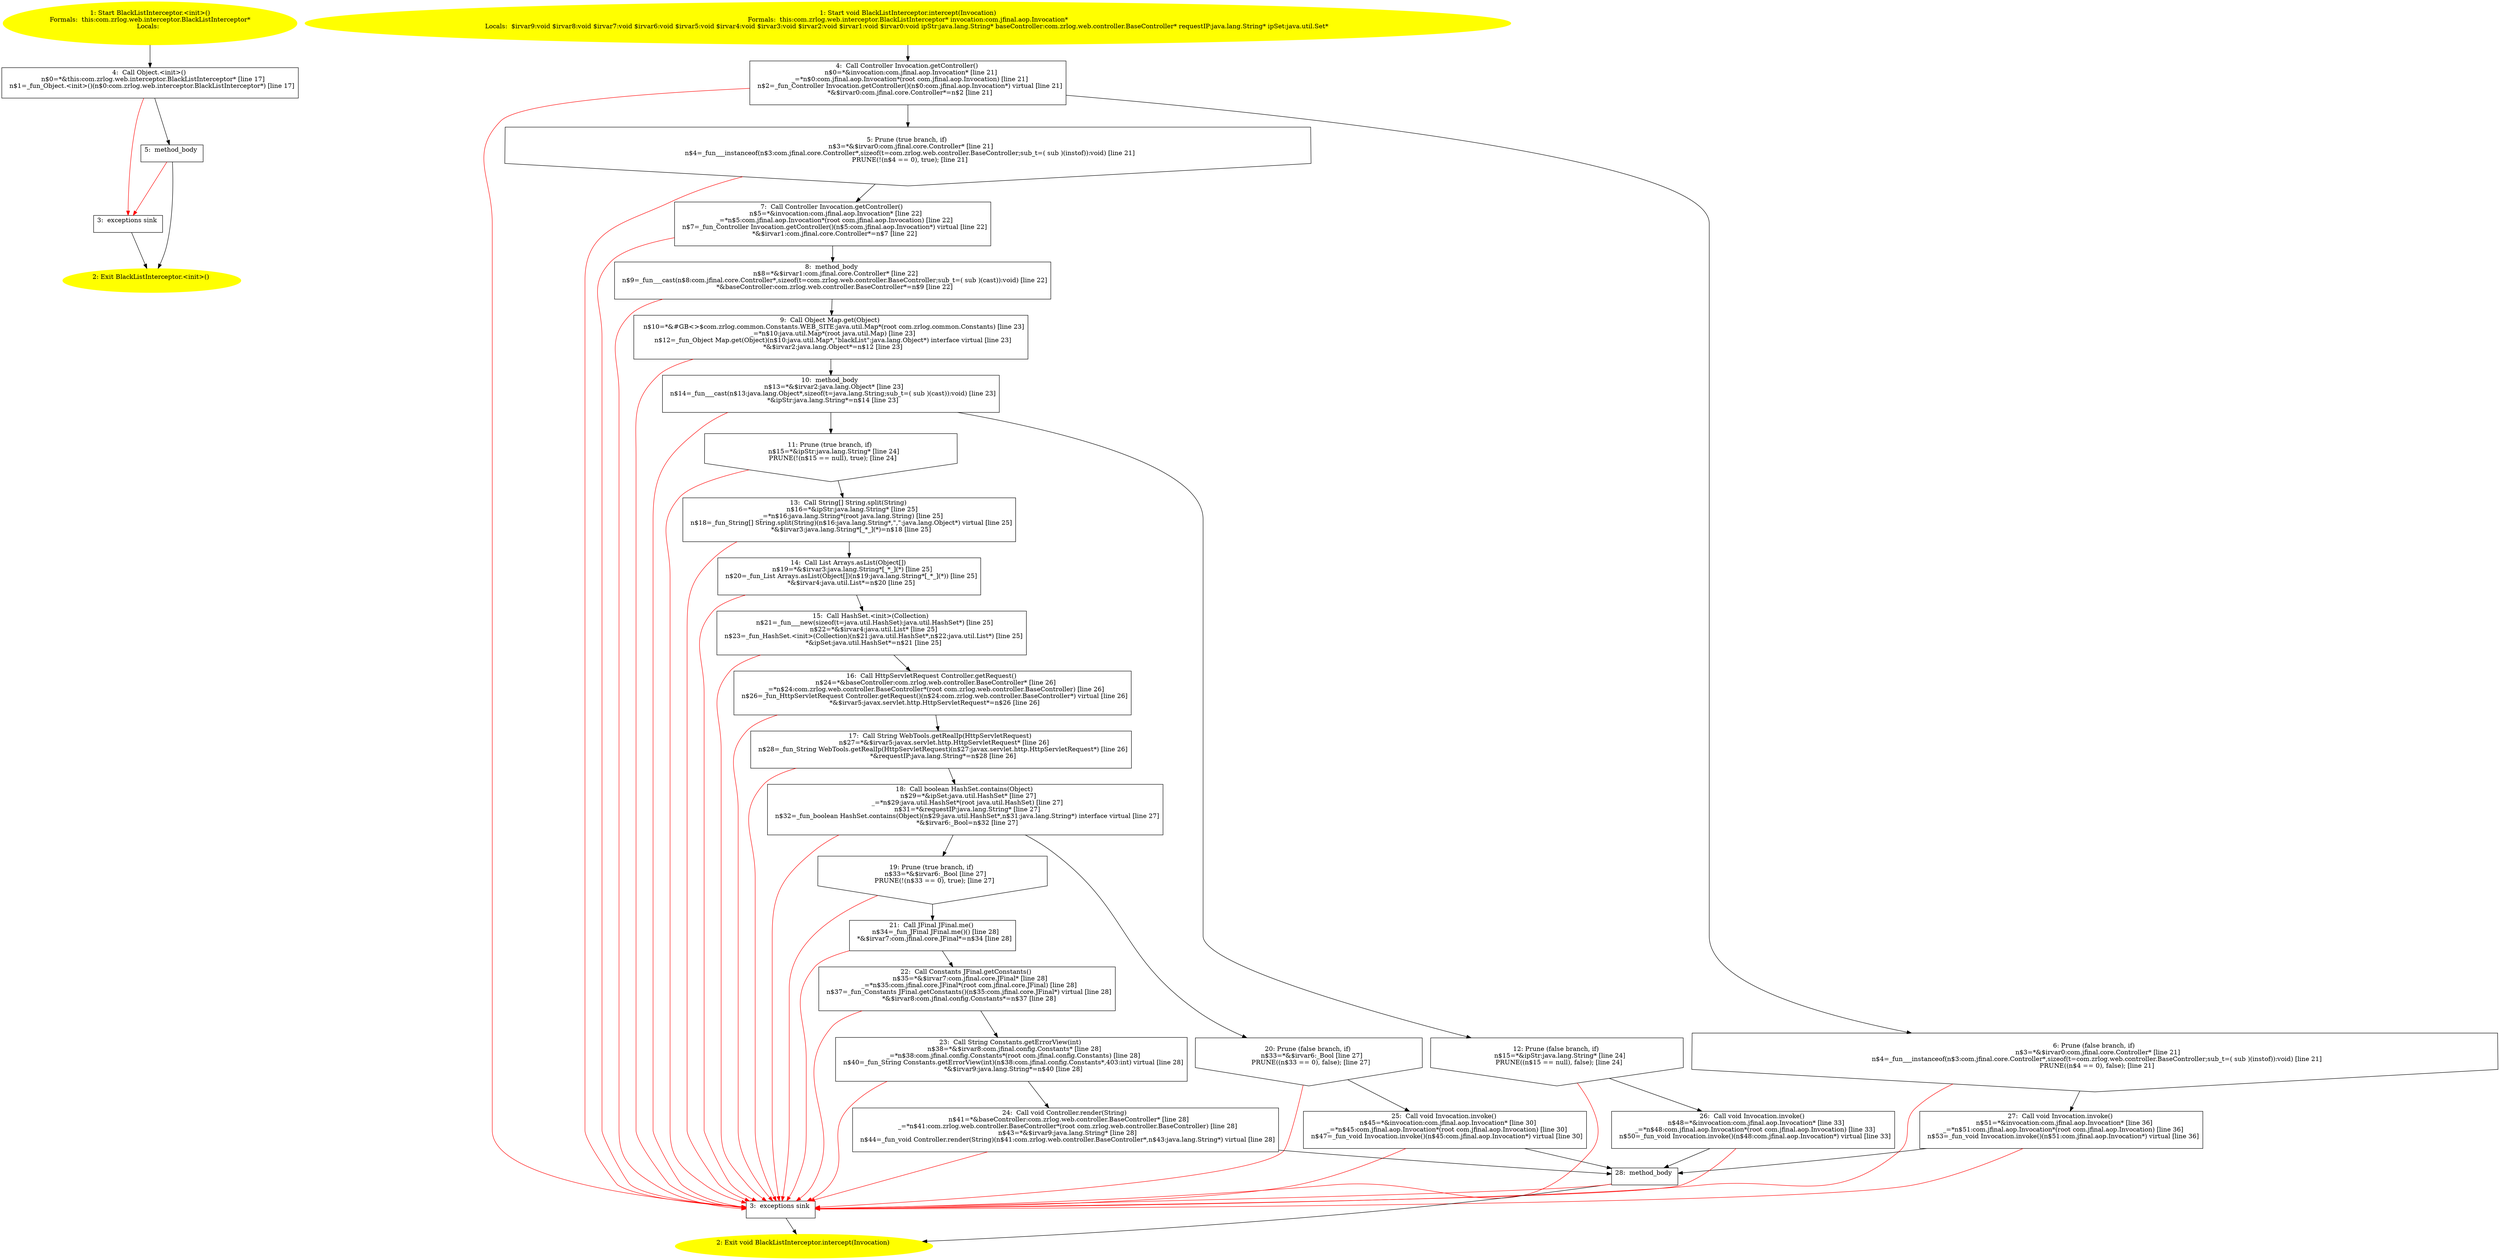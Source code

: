 /* @generated */
digraph cfg {
"com.zrlog.web.interceptor.BlackListInterceptor.<init>().04a98f1fd4dad2f8cdc4fbc669c42fd1_1" [label="1: Start BlackListInterceptor.<init>()\nFormals:  this:com.zrlog.web.interceptor.BlackListInterceptor*\nLocals:  \n  " color=yellow style=filled]
	

	 "com.zrlog.web.interceptor.BlackListInterceptor.<init>().04a98f1fd4dad2f8cdc4fbc669c42fd1_1" -> "com.zrlog.web.interceptor.BlackListInterceptor.<init>().04a98f1fd4dad2f8cdc4fbc669c42fd1_4" ;
"com.zrlog.web.interceptor.BlackListInterceptor.<init>().04a98f1fd4dad2f8cdc4fbc669c42fd1_2" [label="2: Exit BlackListInterceptor.<init>() \n  " color=yellow style=filled]
	

"com.zrlog.web.interceptor.BlackListInterceptor.<init>().04a98f1fd4dad2f8cdc4fbc669c42fd1_3" [label="3:  exceptions sink \n  " shape="box"]
	

	 "com.zrlog.web.interceptor.BlackListInterceptor.<init>().04a98f1fd4dad2f8cdc4fbc669c42fd1_3" -> "com.zrlog.web.interceptor.BlackListInterceptor.<init>().04a98f1fd4dad2f8cdc4fbc669c42fd1_2" ;
"com.zrlog.web.interceptor.BlackListInterceptor.<init>().04a98f1fd4dad2f8cdc4fbc669c42fd1_4" [label="4:  Call Object.<init>() \n   n$0=*&this:com.zrlog.web.interceptor.BlackListInterceptor* [line 17]\n  n$1=_fun_Object.<init>()(n$0:com.zrlog.web.interceptor.BlackListInterceptor*) [line 17]\n " shape="box"]
	

	 "com.zrlog.web.interceptor.BlackListInterceptor.<init>().04a98f1fd4dad2f8cdc4fbc669c42fd1_4" -> "com.zrlog.web.interceptor.BlackListInterceptor.<init>().04a98f1fd4dad2f8cdc4fbc669c42fd1_5" ;
	 "com.zrlog.web.interceptor.BlackListInterceptor.<init>().04a98f1fd4dad2f8cdc4fbc669c42fd1_4" -> "com.zrlog.web.interceptor.BlackListInterceptor.<init>().04a98f1fd4dad2f8cdc4fbc669c42fd1_3" [color="red" ];
"com.zrlog.web.interceptor.BlackListInterceptor.<init>().04a98f1fd4dad2f8cdc4fbc669c42fd1_5" [label="5:  method_body \n  " shape="box"]
	

	 "com.zrlog.web.interceptor.BlackListInterceptor.<init>().04a98f1fd4dad2f8cdc4fbc669c42fd1_5" -> "com.zrlog.web.interceptor.BlackListInterceptor.<init>().04a98f1fd4dad2f8cdc4fbc669c42fd1_2" ;
	 "com.zrlog.web.interceptor.BlackListInterceptor.<init>().04a98f1fd4dad2f8cdc4fbc669c42fd1_5" -> "com.zrlog.web.interceptor.BlackListInterceptor.<init>().04a98f1fd4dad2f8cdc4fbc669c42fd1_3" [color="red" ];
"com.zrlog.web.interceptor.BlackListInterceptor.intercept(com.jfinal.aop.Invocation):void.d35a5a887e67276151134dc7e91d10c1_1" [label="1: Start void BlackListInterceptor.intercept(Invocation)\nFormals:  this:com.zrlog.web.interceptor.BlackListInterceptor* invocation:com.jfinal.aop.Invocation*\nLocals:  $irvar9:void $irvar8:void $irvar7:void $irvar6:void $irvar5:void $irvar4:void $irvar3:void $irvar2:void $irvar1:void $irvar0:void ipStr:java.lang.String* baseController:com.zrlog.web.controller.BaseController* requestIP:java.lang.String* ipSet:java.util.Set* \n  " color=yellow style=filled]
	

	 "com.zrlog.web.interceptor.BlackListInterceptor.intercept(com.jfinal.aop.Invocation):void.d35a5a887e67276151134dc7e91d10c1_1" -> "com.zrlog.web.interceptor.BlackListInterceptor.intercept(com.jfinal.aop.Invocation):void.d35a5a887e67276151134dc7e91d10c1_4" ;
"com.zrlog.web.interceptor.BlackListInterceptor.intercept(com.jfinal.aop.Invocation):void.d35a5a887e67276151134dc7e91d10c1_2" [label="2: Exit void BlackListInterceptor.intercept(Invocation) \n  " color=yellow style=filled]
	

"com.zrlog.web.interceptor.BlackListInterceptor.intercept(com.jfinal.aop.Invocation):void.d35a5a887e67276151134dc7e91d10c1_3" [label="3:  exceptions sink \n  " shape="box"]
	

	 "com.zrlog.web.interceptor.BlackListInterceptor.intercept(com.jfinal.aop.Invocation):void.d35a5a887e67276151134dc7e91d10c1_3" -> "com.zrlog.web.interceptor.BlackListInterceptor.intercept(com.jfinal.aop.Invocation):void.d35a5a887e67276151134dc7e91d10c1_2" ;
"com.zrlog.web.interceptor.BlackListInterceptor.intercept(com.jfinal.aop.Invocation):void.d35a5a887e67276151134dc7e91d10c1_4" [label="4:  Call Controller Invocation.getController() \n   n$0=*&invocation:com.jfinal.aop.Invocation* [line 21]\n  _=*n$0:com.jfinal.aop.Invocation*(root com.jfinal.aop.Invocation) [line 21]\n  n$2=_fun_Controller Invocation.getController()(n$0:com.jfinal.aop.Invocation*) virtual [line 21]\n  *&$irvar0:com.jfinal.core.Controller*=n$2 [line 21]\n " shape="box"]
	

	 "com.zrlog.web.interceptor.BlackListInterceptor.intercept(com.jfinal.aop.Invocation):void.d35a5a887e67276151134dc7e91d10c1_4" -> "com.zrlog.web.interceptor.BlackListInterceptor.intercept(com.jfinal.aop.Invocation):void.d35a5a887e67276151134dc7e91d10c1_5" ;
	 "com.zrlog.web.interceptor.BlackListInterceptor.intercept(com.jfinal.aop.Invocation):void.d35a5a887e67276151134dc7e91d10c1_4" -> "com.zrlog.web.interceptor.BlackListInterceptor.intercept(com.jfinal.aop.Invocation):void.d35a5a887e67276151134dc7e91d10c1_6" ;
	 "com.zrlog.web.interceptor.BlackListInterceptor.intercept(com.jfinal.aop.Invocation):void.d35a5a887e67276151134dc7e91d10c1_4" -> "com.zrlog.web.interceptor.BlackListInterceptor.intercept(com.jfinal.aop.Invocation):void.d35a5a887e67276151134dc7e91d10c1_3" [color="red" ];
"com.zrlog.web.interceptor.BlackListInterceptor.intercept(com.jfinal.aop.Invocation):void.d35a5a887e67276151134dc7e91d10c1_5" [label="5: Prune (true branch, if) \n   n$3=*&$irvar0:com.jfinal.core.Controller* [line 21]\n  n$4=_fun___instanceof(n$3:com.jfinal.core.Controller*,sizeof(t=com.zrlog.web.controller.BaseController;sub_t=( sub )(instof)):void) [line 21]\n  PRUNE(!(n$4 == 0), true); [line 21]\n " shape="invhouse"]
	

	 "com.zrlog.web.interceptor.BlackListInterceptor.intercept(com.jfinal.aop.Invocation):void.d35a5a887e67276151134dc7e91d10c1_5" -> "com.zrlog.web.interceptor.BlackListInterceptor.intercept(com.jfinal.aop.Invocation):void.d35a5a887e67276151134dc7e91d10c1_7" ;
	 "com.zrlog.web.interceptor.BlackListInterceptor.intercept(com.jfinal.aop.Invocation):void.d35a5a887e67276151134dc7e91d10c1_5" -> "com.zrlog.web.interceptor.BlackListInterceptor.intercept(com.jfinal.aop.Invocation):void.d35a5a887e67276151134dc7e91d10c1_3" [color="red" ];
"com.zrlog.web.interceptor.BlackListInterceptor.intercept(com.jfinal.aop.Invocation):void.d35a5a887e67276151134dc7e91d10c1_6" [label="6: Prune (false branch, if) \n   n$3=*&$irvar0:com.jfinal.core.Controller* [line 21]\n  n$4=_fun___instanceof(n$3:com.jfinal.core.Controller*,sizeof(t=com.zrlog.web.controller.BaseController;sub_t=( sub )(instof)):void) [line 21]\n  PRUNE((n$4 == 0), false); [line 21]\n " shape="invhouse"]
	

	 "com.zrlog.web.interceptor.BlackListInterceptor.intercept(com.jfinal.aop.Invocation):void.d35a5a887e67276151134dc7e91d10c1_6" -> "com.zrlog.web.interceptor.BlackListInterceptor.intercept(com.jfinal.aop.Invocation):void.d35a5a887e67276151134dc7e91d10c1_27" ;
	 "com.zrlog.web.interceptor.BlackListInterceptor.intercept(com.jfinal.aop.Invocation):void.d35a5a887e67276151134dc7e91d10c1_6" -> "com.zrlog.web.interceptor.BlackListInterceptor.intercept(com.jfinal.aop.Invocation):void.d35a5a887e67276151134dc7e91d10c1_3" [color="red" ];
"com.zrlog.web.interceptor.BlackListInterceptor.intercept(com.jfinal.aop.Invocation):void.d35a5a887e67276151134dc7e91d10c1_7" [label="7:  Call Controller Invocation.getController() \n   n$5=*&invocation:com.jfinal.aop.Invocation* [line 22]\n  _=*n$5:com.jfinal.aop.Invocation*(root com.jfinal.aop.Invocation) [line 22]\n  n$7=_fun_Controller Invocation.getController()(n$5:com.jfinal.aop.Invocation*) virtual [line 22]\n  *&$irvar1:com.jfinal.core.Controller*=n$7 [line 22]\n " shape="box"]
	

	 "com.zrlog.web.interceptor.BlackListInterceptor.intercept(com.jfinal.aop.Invocation):void.d35a5a887e67276151134dc7e91d10c1_7" -> "com.zrlog.web.interceptor.BlackListInterceptor.intercept(com.jfinal.aop.Invocation):void.d35a5a887e67276151134dc7e91d10c1_8" ;
	 "com.zrlog.web.interceptor.BlackListInterceptor.intercept(com.jfinal.aop.Invocation):void.d35a5a887e67276151134dc7e91d10c1_7" -> "com.zrlog.web.interceptor.BlackListInterceptor.intercept(com.jfinal.aop.Invocation):void.d35a5a887e67276151134dc7e91d10c1_3" [color="red" ];
"com.zrlog.web.interceptor.BlackListInterceptor.intercept(com.jfinal.aop.Invocation):void.d35a5a887e67276151134dc7e91d10c1_8" [label="8:  method_body \n   n$8=*&$irvar1:com.jfinal.core.Controller* [line 22]\n  n$9=_fun___cast(n$8:com.jfinal.core.Controller*,sizeof(t=com.zrlog.web.controller.BaseController;sub_t=( sub )(cast)):void) [line 22]\n  *&baseController:com.zrlog.web.controller.BaseController*=n$9 [line 22]\n " shape="box"]
	

	 "com.zrlog.web.interceptor.BlackListInterceptor.intercept(com.jfinal.aop.Invocation):void.d35a5a887e67276151134dc7e91d10c1_8" -> "com.zrlog.web.interceptor.BlackListInterceptor.intercept(com.jfinal.aop.Invocation):void.d35a5a887e67276151134dc7e91d10c1_9" ;
	 "com.zrlog.web.interceptor.BlackListInterceptor.intercept(com.jfinal.aop.Invocation):void.d35a5a887e67276151134dc7e91d10c1_8" -> "com.zrlog.web.interceptor.BlackListInterceptor.intercept(com.jfinal.aop.Invocation):void.d35a5a887e67276151134dc7e91d10c1_3" [color="red" ];
"com.zrlog.web.interceptor.BlackListInterceptor.intercept(com.jfinal.aop.Invocation):void.d35a5a887e67276151134dc7e91d10c1_9" [label="9:  Call Object Map.get(Object) \n   n$10=*&#GB<>$com.zrlog.common.Constants.WEB_SITE:java.util.Map*(root com.zrlog.common.Constants) [line 23]\n  _=*n$10:java.util.Map*(root java.util.Map) [line 23]\n  n$12=_fun_Object Map.get(Object)(n$10:java.util.Map*,\"blackList\":java.lang.Object*) interface virtual [line 23]\n  *&$irvar2:java.lang.Object*=n$12 [line 23]\n " shape="box"]
	

	 "com.zrlog.web.interceptor.BlackListInterceptor.intercept(com.jfinal.aop.Invocation):void.d35a5a887e67276151134dc7e91d10c1_9" -> "com.zrlog.web.interceptor.BlackListInterceptor.intercept(com.jfinal.aop.Invocation):void.d35a5a887e67276151134dc7e91d10c1_10" ;
	 "com.zrlog.web.interceptor.BlackListInterceptor.intercept(com.jfinal.aop.Invocation):void.d35a5a887e67276151134dc7e91d10c1_9" -> "com.zrlog.web.interceptor.BlackListInterceptor.intercept(com.jfinal.aop.Invocation):void.d35a5a887e67276151134dc7e91d10c1_3" [color="red" ];
"com.zrlog.web.interceptor.BlackListInterceptor.intercept(com.jfinal.aop.Invocation):void.d35a5a887e67276151134dc7e91d10c1_10" [label="10:  method_body \n   n$13=*&$irvar2:java.lang.Object* [line 23]\n  n$14=_fun___cast(n$13:java.lang.Object*,sizeof(t=java.lang.String;sub_t=( sub )(cast)):void) [line 23]\n  *&ipStr:java.lang.String*=n$14 [line 23]\n " shape="box"]
	

	 "com.zrlog.web.interceptor.BlackListInterceptor.intercept(com.jfinal.aop.Invocation):void.d35a5a887e67276151134dc7e91d10c1_10" -> "com.zrlog.web.interceptor.BlackListInterceptor.intercept(com.jfinal.aop.Invocation):void.d35a5a887e67276151134dc7e91d10c1_11" ;
	 "com.zrlog.web.interceptor.BlackListInterceptor.intercept(com.jfinal.aop.Invocation):void.d35a5a887e67276151134dc7e91d10c1_10" -> "com.zrlog.web.interceptor.BlackListInterceptor.intercept(com.jfinal.aop.Invocation):void.d35a5a887e67276151134dc7e91d10c1_12" ;
	 "com.zrlog.web.interceptor.BlackListInterceptor.intercept(com.jfinal.aop.Invocation):void.d35a5a887e67276151134dc7e91d10c1_10" -> "com.zrlog.web.interceptor.BlackListInterceptor.intercept(com.jfinal.aop.Invocation):void.d35a5a887e67276151134dc7e91d10c1_3" [color="red" ];
"com.zrlog.web.interceptor.BlackListInterceptor.intercept(com.jfinal.aop.Invocation):void.d35a5a887e67276151134dc7e91d10c1_11" [label="11: Prune (true branch, if) \n   n$15=*&ipStr:java.lang.String* [line 24]\n  PRUNE(!(n$15 == null), true); [line 24]\n " shape="invhouse"]
	

	 "com.zrlog.web.interceptor.BlackListInterceptor.intercept(com.jfinal.aop.Invocation):void.d35a5a887e67276151134dc7e91d10c1_11" -> "com.zrlog.web.interceptor.BlackListInterceptor.intercept(com.jfinal.aop.Invocation):void.d35a5a887e67276151134dc7e91d10c1_13" ;
	 "com.zrlog.web.interceptor.BlackListInterceptor.intercept(com.jfinal.aop.Invocation):void.d35a5a887e67276151134dc7e91d10c1_11" -> "com.zrlog.web.interceptor.BlackListInterceptor.intercept(com.jfinal.aop.Invocation):void.d35a5a887e67276151134dc7e91d10c1_3" [color="red" ];
"com.zrlog.web.interceptor.BlackListInterceptor.intercept(com.jfinal.aop.Invocation):void.d35a5a887e67276151134dc7e91d10c1_12" [label="12: Prune (false branch, if) \n   n$15=*&ipStr:java.lang.String* [line 24]\n  PRUNE((n$15 == null), false); [line 24]\n " shape="invhouse"]
	

	 "com.zrlog.web.interceptor.BlackListInterceptor.intercept(com.jfinal.aop.Invocation):void.d35a5a887e67276151134dc7e91d10c1_12" -> "com.zrlog.web.interceptor.BlackListInterceptor.intercept(com.jfinal.aop.Invocation):void.d35a5a887e67276151134dc7e91d10c1_26" ;
	 "com.zrlog.web.interceptor.BlackListInterceptor.intercept(com.jfinal.aop.Invocation):void.d35a5a887e67276151134dc7e91d10c1_12" -> "com.zrlog.web.interceptor.BlackListInterceptor.intercept(com.jfinal.aop.Invocation):void.d35a5a887e67276151134dc7e91d10c1_3" [color="red" ];
"com.zrlog.web.interceptor.BlackListInterceptor.intercept(com.jfinal.aop.Invocation):void.d35a5a887e67276151134dc7e91d10c1_13" [label="13:  Call String[] String.split(String) \n   n$16=*&ipStr:java.lang.String* [line 25]\n  _=*n$16:java.lang.String*(root java.lang.String) [line 25]\n  n$18=_fun_String[] String.split(String)(n$16:java.lang.String*,\",\":java.lang.Object*) virtual [line 25]\n  *&$irvar3:java.lang.String*[_*_](*)=n$18 [line 25]\n " shape="box"]
	

	 "com.zrlog.web.interceptor.BlackListInterceptor.intercept(com.jfinal.aop.Invocation):void.d35a5a887e67276151134dc7e91d10c1_13" -> "com.zrlog.web.interceptor.BlackListInterceptor.intercept(com.jfinal.aop.Invocation):void.d35a5a887e67276151134dc7e91d10c1_14" ;
	 "com.zrlog.web.interceptor.BlackListInterceptor.intercept(com.jfinal.aop.Invocation):void.d35a5a887e67276151134dc7e91d10c1_13" -> "com.zrlog.web.interceptor.BlackListInterceptor.intercept(com.jfinal.aop.Invocation):void.d35a5a887e67276151134dc7e91d10c1_3" [color="red" ];
"com.zrlog.web.interceptor.BlackListInterceptor.intercept(com.jfinal.aop.Invocation):void.d35a5a887e67276151134dc7e91d10c1_14" [label="14:  Call List Arrays.asList(Object[]) \n   n$19=*&$irvar3:java.lang.String*[_*_](*) [line 25]\n  n$20=_fun_List Arrays.asList(Object[])(n$19:java.lang.String*[_*_](*)) [line 25]\n  *&$irvar4:java.util.List*=n$20 [line 25]\n " shape="box"]
	

	 "com.zrlog.web.interceptor.BlackListInterceptor.intercept(com.jfinal.aop.Invocation):void.d35a5a887e67276151134dc7e91d10c1_14" -> "com.zrlog.web.interceptor.BlackListInterceptor.intercept(com.jfinal.aop.Invocation):void.d35a5a887e67276151134dc7e91d10c1_15" ;
	 "com.zrlog.web.interceptor.BlackListInterceptor.intercept(com.jfinal.aop.Invocation):void.d35a5a887e67276151134dc7e91d10c1_14" -> "com.zrlog.web.interceptor.BlackListInterceptor.intercept(com.jfinal.aop.Invocation):void.d35a5a887e67276151134dc7e91d10c1_3" [color="red" ];
"com.zrlog.web.interceptor.BlackListInterceptor.intercept(com.jfinal.aop.Invocation):void.d35a5a887e67276151134dc7e91d10c1_15" [label="15:  Call HashSet.<init>(Collection) \n   n$21=_fun___new(sizeof(t=java.util.HashSet):java.util.HashSet*) [line 25]\n  n$22=*&$irvar4:java.util.List* [line 25]\n  n$23=_fun_HashSet.<init>(Collection)(n$21:java.util.HashSet*,n$22:java.util.List*) [line 25]\n  *&ipSet:java.util.HashSet*=n$21 [line 25]\n " shape="box"]
	

	 "com.zrlog.web.interceptor.BlackListInterceptor.intercept(com.jfinal.aop.Invocation):void.d35a5a887e67276151134dc7e91d10c1_15" -> "com.zrlog.web.interceptor.BlackListInterceptor.intercept(com.jfinal.aop.Invocation):void.d35a5a887e67276151134dc7e91d10c1_16" ;
	 "com.zrlog.web.interceptor.BlackListInterceptor.intercept(com.jfinal.aop.Invocation):void.d35a5a887e67276151134dc7e91d10c1_15" -> "com.zrlog.web.interceptor.BlackListInterceptor.intercept(com.jfinal.aop.Invocation):void.d35a5a887e67276151134dc7e91d10c1_3" [color="red" ];
"com.zrlog.web.interceptor.BlackListInterceptor.intercept(com.jfinal.aop.Invocation):void.d35a5a887e67276151134dc7e91d10c1_16" [label="16:  Call HttpServletRequest Controller.getRequest() \n   n$24=*&baseController:com.zrlog.web.controller.BaseController* [line 26]\n  _=*n$24:com.zrlog.web.controller.BaseController*(root com.zrlog.web.controller.BaseController) [line 26]\n  n$26=_fun_HttpServletRequest Controller.getRequest()(n$24:com.zrlog.web.controller.BaseController*) virtual [line 26]\n  *&$irvar5:javax.servlet.http.HttpServletRequest*=n$26 [line 26]\n " shape="box"]
	

	 "com.zrlog.web.interceptor.BlackListInterceptor.intercept(com.jfinal.aop.Invocation):void.d35a5a887e67276151134dc7e91d10c1_16" -> "com.zrlog.web.interceptor.BlackListInterceptor.intercept(com.jfinal.aop.Invocation):void.d35a5a887e67276151134dc7e91d10c1_17" ;
	 "com.zrlog.web.interceptor.BlackListInterceptor.intercept(com.jfinal.aop.Invocation):void.d35a5a887e67276151134dc7e91d10c1_16" -> "com.zrlog.web.interceptor.BlackListInterceptor.intercept(com.jfinal.aop.Invocation):void.d35a5a887e67276151134dc7e91d10c1_3" [color="red" ];
"com.zrlog.web.interceptor.BlackListInterceptor.intercept(com.jfinal.aop.Invocation):void.d35a5a887e67276151134dc7e91d10c1_17" [label="17:  Call String WebTools.getRealIp(HttpServletRequest) \n   n$27=*&$irvar5:javax.servlet.http.HttpServletRequest* [line 26]\n  n$28=_fun_String WebTools.getRealIp(HttpServletRequest)(n$27:javax.servlet.http.HttpServletRequest*) [line 26]\n  *&requestIP:java.lang.String*=n$28 [line 26]\n " shape="box"]
	

	 "com.zrlog.web.interceptor.BlackListInterceptor.intercept(com.jfinal.aop.Invocation):void.d35a5a887e67276151134dc7e91d10c1_17" -> "com.zrlog.web.interceptor.BlackListInterceptor.intercept(com.jfinal.aop.Invocation):void.d35a5a887e67276151134dc7e91d10c1_18" ;
	 "com.zrlog.web.interceptor.BlackListInterceptor.intercept(com.jfinal.aop.Invocation):void.d35a5a887e67276151134dc7e91d10c1_17" -> "com.zrlog.web.interceptor.BlackListInterceptor.intercept(com.jfinal.aop.Invocation):void.d35a5a887e67276151134dc7e91d10c1_3" [color="red" ];
"com.zrlog.web.interceptor.BlackListInterceptor.intercept(com.jfinal.aop.Invocation):void.d35a5a887e67276151134dc7e91d10c1_18" [label="18:  Call boolean HashSet.contains(Object) \n   n$29=*&ipSet:java.util.HashSet* [line 27]\n  _=*n$29:java.util.HashSet*(root java.util.HashSet) [line 27]\n  n$31=*&requestIP:java.lang.String* [line 27]\n  n$32=_fun_boolean HashSet.contains(Object)(n$29:java.util.HashSet*,n$31:java.lang.String*) interface virtual [line 27]\n  *&$irvar6:_Bool=n$32 [line 27]\n " shape="box"]
	

	 "com.zrlog.web.interceptor.BlackListInterceptor.intercept(com.jfinal.aop.Invocation):void.d35a5a887e67276151134dc7e91d10c1_18" -> "com.zrlog.web.interceptor.BlackListInterceptor.intercept(com.jfinal.aop.Invocation):void.d35a5a887e67276151134dc7e91d10c1_19" ;
	 "com.zrlog.web.interceptor.BlackListInterceptor.intercept(com.jfinal.aop.Invocation):void.d35a5a887e67276151134dc7e91d10c1_18" -> "com.zrlog.web.interceptor.BlackListInterceptor.intercept(com.jfinal.aop.Invocation):void.d35a5a887e67276151134dc7e91d10c1_20" ;
	 "com.zrlog.web.interceptor.BlackListInterceptor.intercept(com.jfinal.aop.Invocation):void.d35a5a887e67276151134dc7e91d10c1_18" -> "com.zrlog.web.interceptor.BlackListInterceptor.intercept(com.jfinal.aop.Invocation):void.d35a5a887e67276151134dc7e91d10c1_3" [color="red" ];
"com.zrlog.web.interceptor.BlackListInterceptor.intercept(com.jfinal.aop.Invocation):void.d35a5a887e67276151134dc7e91d10c1_19" [label="19: Prune (true branch, if) \n   n$33=*&$irvar6:_Bool [line 27]\n  PRUNE(!(n$33 == 0), true); [line 27]\n " shape="invhouse"]
	

	 "com.zrlog.web.interceptor.BlackListInterceptor.intercept(com.jfinal.aop.Invocation):void.d35a5a887e67276151134dc7e91d10c1_19" -> "com.zrlog.web.interceptor.BlackListInterceptor.intercept(com.jfinal.aop.Invocation):void.d35a5a887e67276151134dc7e91d10c1_21" ;
	 "com.zrlog.web.interceptor.BlackListInterceptor.intercept(com.jfinal.aop.Invocation):void.d35a5a887e67276151134dc7e91d10c1_19" -> "com.zrlog.web.interceptor.BlackListInterceptor.intercept(com.jfinal.aop.Invocation):void.d35a5a887e67276151134dc7e91d10c1_3" [color="red" ];
"com.zrlog.web.interceptor.BlackListInterceptor.intercept(com.jfinal.aop.Invocation):void.d35a5a887e67276151134dc7e91d10c1_20" [label="20: Prune (false branch, if) \n   n$33=*&$irvar6:_Bool [line 27]\n  PRUNE((n$33 == 0), false); [line 27]\n " shape="invhouse"]
	

	 "com.zrlog.web.interceptor.BlackListInterceptor.intercept(com.jfinal.aop.Invocation):void.d35a5a887e67276151134dc7e91d10c1_20" -> "com.zrlog.web.interceptor.BlackListInterceptor.intercept(com.jfinal.aop.Invocation):void.d35a5a887e67276151134dc7e91d10c1_25" ;
	 "com.zrlog.web.interceptor.BlackListInterceptor.intercept(com.jfinal.aop.Invocation):void.d35a5a887e67276151134dc7e91d10c1_20" -> "com.zrlog.web.interceptor.BlackListInterceptor.intercept(com.jfinal.aop.Invocation):void.d35a5a887e67276151134dc7e91d10c1_3" [color="red" ];
"com.zrlog.web.interceptor.BlackListInterceptor.intercept(com.jfinal.aop.Invocation):void.d35a5a887e67276151134dc7e91d10c1_21" [label="21:  Call JFinal JFinal.me() \n   n$34=_fun_JFinal JFinal.me()() [line 28]\n  *&$irvar7:com.jfinal.core.JFinal*=n$34 [line 28]\n " shape="box"]
	

	 "com.zrlog.web.interceptor.BlackListInterceptor.intercept(com.jfinal.aop.Invocation):void.d35a5a887e67276151134dc7e91d10c1_21" -> "com.zrlog.web.interceptor.BlackListInterceptor.intercept(com.jfinal.aop.Invocation):void.d35a5a887e67276151134dc7e91d10c1_22" ;
	 "com.zrlog.web.interceptor.BlackListInterceptor.intercept(com.jfinal.aop.Invocation):void.d35a5a887e67276151134dc7e91d10c1_21" -> "com.zrlog.web.interceptor.BlackListInterceptor.intercept(com.jfinal.aop.Invocation):void.d35a5a887e67276151134dc7e91d10c1_3" [color="red" ];
"com.zrlog.web.interceptor.BlackListInterceptor.intercept(com.jfinal.aop.Invocation):void.d35a5a887e67276151134dc7e91d10c1_22" [label="22:  Call Constants JFinal.getConstants() \n   n$35=*&$irvar7:com.jfinal.core.JFinal* [line 28]\n  _=*n$35:com.jfinal.core.JFinal*(root com.jfinal.core.JFinal) [line 28]\n  n$37=_fun_Constants JFinal.getConstants()(n$35:com.jfinal.core.JFinal*) virtual [line 28]\n  *&$irvar8:com.jfinal.config.Constants*=n$37 [line 28]\n " shape="box"]
	

	 "com.zrlog.web.interceptor.BlackListInterceptor.intercept(com.jfinal.aop.Invocation):void.d35a5a887e67276151134dc7e91d10c1_22" -> "com.zrlog.web.interceptor.BlackListInterceptor.intercept(com.jfinal.aop.Invocation):void.d35a5a887e67276151134dc7e91d10c1_23" ;
	 "com.zrlog.web.interceptor.BlackListInterceptor.intercept(com.jfinal.aop.Invocation):void.d35a5a887e67276151134dc7e91d10c1_22" -> "com.zrlog.web.interceptor.BlackListInterceptor.intercept(com.jfinal.aop.Invocation):void.d35a5a887e67276151134dc7e91d10c1_3" [color="red" ];
"com.zrlog.web.interceptor.BlackListInterceptor.intercept(com.jfinal.aop.Invocation):void.d35a5a887e67276151134dc7e91d10c1_23" [label="23:  Call String Constants.getErrorView(int) \n   n$38=*&$irvar8:com.jfinal.config.Constants* [line 28]\n  _=*n$38:com.jfinal.config.Constants*(root com.jfinal.config.Constants) [line 28]\n  n$40=_fun_String Constants.getErrorView(int)(n$38:com.jfinal.config.Constants*,403:int) virtual [line 28]\n  *&$irvar9:java.lang.String*=n$40 [line 28]\n " shape="box"]
	

	 "com.zrlog.web.interceptor.BlackListInterceptor.intercept(com.jfinal.aop.Invocation):void.d35a5a887e67276151134dc7e91d10c1_23" -> "com.zrlog.web.interceptor.BlackListInterceptor.intercept(com.jfinal.aop.Invocation):void.d35a5a887e67276151134dc7e91d10c1_24" ;
	 "com.zrlog.web.interceptor.BlackListInterceptor.intercept(com.jfinal.aop.Invocation):void.d35a5a887e67276151134dc7e91d10c1_23" -> "com.zrlog.web.interceptor.BlackListInterceptor.intercept(com.jfinal.aop.Invocation):void.d35a5a887e67276151134dc7e91d10c1_3" [color="red" ];
"com.zrlog.web.interceptor.BlackListInterceptor.intercept(com.jfinal.aop.Invocation):void.d35a5a887e67276151134dc7e91d10c1_24" [label="24:  Call void Controller.render(String) \n   n$41=*&baseController:com.zrlog.web.controller.BaseController* [line 28]\n  _=*n$41:com.zrlog.web.controller.BaseController*(root com.zrlog.web.controller.BaseController) [line 28]\n  n$43=*&$irvar9:java.lang.String* [line 28]\n  n$44=_fun_void Controller.render(String)(n$41:com.zrlog.web.controller.BaseController*,n$43:java.lang.String*) virtual [line 28]\n " shape="box"]
	

	 "com.zrlog.web.interceptor.BlackListInterceptor.intercept(com.jfinal.aop.Invocation):void.d35a5a887e67276151134dc7e91d10c1_24" -> "com.zrlog.web.interceptor.BlackListInterceptor.intercept(com.jfinal.aop.Invocation):void.d35a5a887e67276151134dc7e91d10c1_28" ;
	 "com.zrlog.web.interceptor.BlackListInterceptor.intercept(com.jfinal.aop.Invocation):void.d35a5a887e67276151134dc7e91d10c1_24" -> "com.zrlog.web.interceptor.BlackListInterceptor.intercept(com.jfinal.aop.Invocation):void.d35a5a887e67276151134dc7e91d10c1_3" [color="red" ];
"com.zrlog.web.interceptor.BlackListInterceptor.intercept(com.jfinal.aop.Invocation):void.d35a5a887e67276151134dc7e91d10c1_25" [label="25:  Call void Invocation.invoke() \n   n$45=*&invocation:com.jfinal.aop.Invocation* [line 30]\n  _=*n$45:com.jfinal.aop.Invocation*(root com.jfinal.aop.Invocation) [line 30]\n  n$47=_fun_void Invocation.invoke()(n$45:com.jfinal.aop.Invocation*) virtual [line 30]\n " shape="box"]
	

	 "com.zrlog.web.interceptor.BlackListInterceptor.intercept(com.jfinal.aop.Invocation):void.d35a5a887e67276151134dc7e91d10c1_25" -> "com.zrlog.web.interceptor.BlackListInterceptor.intercept(com.jfinal.aop.Invocation):void.d35a5a887e67276151134dc7e91d10c1_28" ;
	 "com.zrlog.web.interceptor.BlackListInterceptor.intercept(com.jfinal.aop.Invocation):void.d35a5a887e67276151134dc7e91d10c1_25" -> "com.zrlog.web.interceptor.BlackListInterceptor.intercept(com.jfinal.aop.Invocation):void.d35a5a887e67276151134dc7e91d10c1_3" [color="red" ];
"com.zrlog.web.interceptor.BlackListInterceptor.intercept(com.jfinal.aop.Invocation):void.d35a5a887e67276151134dc7e91d10c1_26" [label="26:  Call void Invocation.invoke() \n   n$48=*&invocation:com.jfinal.aop.Invocation* [line 33]\n  _=*n$48:com.jfinal.aop.Invocation*(root com.jfinal.aop.Invocation) [line 33]\n  n$50=_fun_void Invocation.invoke()(n$48:com.jfinal.aop.Invocation*) virtual [line 33]\n " shape="box"]
	

	 "com.zrlog.web.interceptor.BlackListInterceptor.intercept(com.jfinal.aop.Invocation):void.d35a5a887e67276151134dc7e91d10c1_26" -> "com.zrlog.web.interceptor.BlackListInterceptor.intercept(com.jfinal.aop.Invocation):void.d35a5a887e67276151134dc7e91d10c1_28" ;
	 "com.zrlog.web.interceptor.BlackListInterceptor.intercept(com.jfinal.aop.Invocation):void.d35a5a887e67276151134dc7e91d10c1_26" -> "com.zrlog.web.interceptor.BlackListInterceptor.intercept(com.jfinal.aop.Invocation):void.d35a5a887e67276151134dc7e91d10c1_3" [color="red" ];
"com.zrlog.web.interceptor.BlackListInterceptor.intercept(com.jfinal.aop.Invocation):void.d35a5a887e67276151134dc7e91d10c1_27" [label="27:  Call void Invocation.invoke() \n   n$51=*&invocation:com.jfinal.aop.Invocation* [line 36]\n  _=*n$51:com.jfinal.aop.Invocation*(root com.jfinal.aop.Invocation) [line 36]\n  n$53=_fun_void Invocation.invoke()(n$51:com.jfinal.aop.Invocation*) virtual [line 36]\n " shape="box"]
	

	 "com.zrlog.web.interceptor.BlackListInterceptor.intercept(com.jfinal.aop.Invocation):void.d35a5a887e67276151134dc7e91d10c1_27" -> "com.zrlog.web.interceptor.BlackListInterceptor.intercept(com.jfinal.aop.Invocation):void.d35a5a887e67276151134dc7e91d10c1_28" ;
	 "com.zrlog.web.interceptor.BlackListInterceptor.intercept(com.jfinal.aop.Invocation):void.d35a5a887e67276151134dc7e91d10c1_27" -> "com.zrlog.web.interceptor.BlackListInterceptor.intercept(com.jfinal.aop.Invocation):void.d35a5a887e67276151134dc7e91d10c1_3" [color="red" ];
"com.zrlog.web.interceptor.BlackListInterceptor.intercept(com.jfinal.aop.Invocation):void.d35a5a887e67276151134dc7e91d10c1_28" [label="28:  method_body \n  " shape="box"]
	

	 "com.zrlog.web.interceptor.BlackListInterceptor.intercept(com.jfinal.aop.Invocation):void.d35a5a887e67276151134dc7e91d10c1_28" -> "com.zrlog.web.interceptor.BlackListInterceptor.intercept(com.jfinal.aop.Invocation):void.d35a5a887e67276151134dc7e91d10c1_2" ;
	 "com.zrlog.web.interceptor.BlackListInterceptor.intercept(com.jfinal.aop.Invocation):void.d35a5a887e67276151134dc7e91d10c1_28" -> "com.zrlog.web.interceptor.BlackListInterceptor.intercept(com.jfinal.aop.Invocation):void.d35a5a887e67276151134dc7e91d10c1_3" [color="red" ];
}
